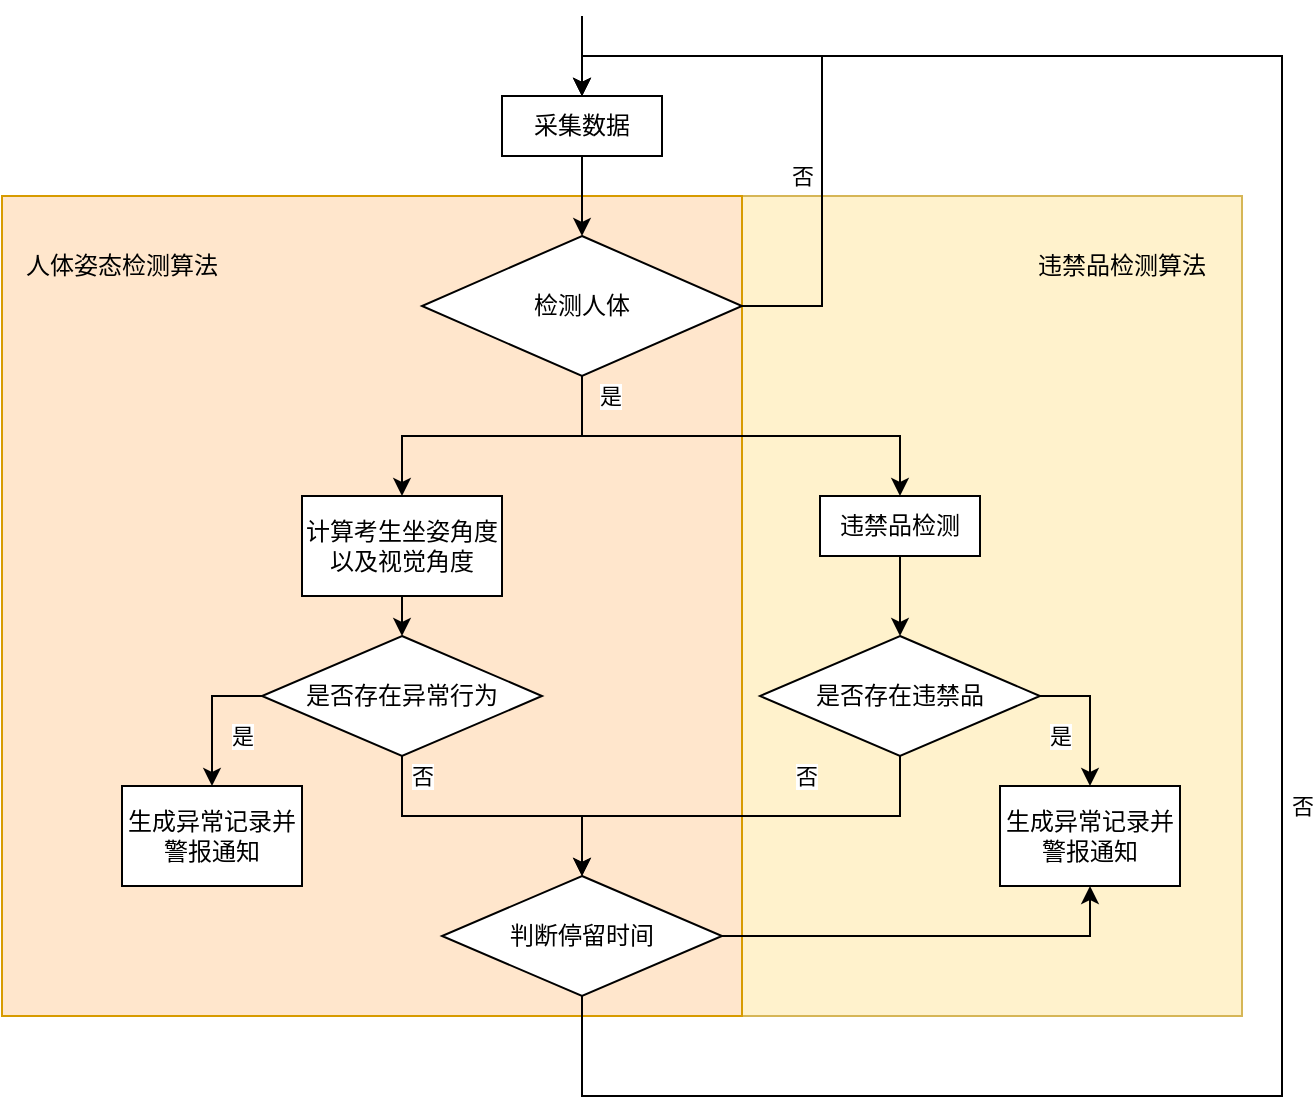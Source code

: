 <mxfile version="22.1.18" type="github">
  <diagram name="第 1 页" id="cXNGWA-zru0SS1t2wgvX">
    <mxGraphModel dx="837" dy="632" grid="1" gridSize="10" guides="1" tooltips="1" connect="1" arrows="1" fold="1" page="1" pageScale="1" pageWidth="827" pageHeight="1169" math="0" shadow="0">
      <root>
        <mxCell id="0" />
        <mxCell id="1" parent="0" />
        <mxCell id="xcD2mLkFD6Cfy0FQ_EIR-45" value="" style="rounded=0;whiteSpace=wrap;html=1;fillColor=#fff2cc;strokeColor=#d6b656;" vertex="1" parent="1">
          <mxGeometry x="450" y="240" width="250" height="410" as="geometry" />
        </mxCell>
        <mxCell id="xcD2mLkFD6Cfy0FQ_EIR-43" value="" style="rounded=0;whiteSpace=wrap;html=1;fillColor=#ffe6cc;strokeColor=#d79b00;" vertex="1" parent="1">
          <mxGeometry x="80" y="240" width="370" height="410" as="geometry" />
        </mxCell>
        <mxCell id="xcD2mLkFD6Cfy0FQ_EIR-6" style="edgeStyle=orthogonalEdgeStyle;rounded=0;orthogonalLoop=1;jettySize=auto;html=1;exitX=0.5;exitY=1;exitDx=0;exitDy=0;entryX=0.5;entryY=0;entryDx=0;entryDy=0;" edge="1" parent="1" source="xcD2mLkFD6Cfy0FQ_EIR-1" target="xcD2mLkFD6Cfy0FQ_EIR-4">
          <mxGeometry relative="1" as="geometry" />
        </mxCell>
        <mxCell id="xcD2mLkFD6Cfy0FQ_EIR-7" style="edgeStyle=orthogonalEdgeStyle;rounded=0;orthogonalLoop=1;jettySize=auto;html=1;exitX=0.5;exitY=0;exitDx=0;exitDy=0;startArrow=classic;startFill=1;endArrow=none;endFill=0;" edge="1" parent="1" source="xcD2mLkFD6Cfy0FQ_EIR-1">
          <mxGeometry relative="1" as="geometry">
            <mxPoint x="370" y="150" as="targetPoint" />
          </mxGeometry>
        </mxCell>
        <mxCell id="xcD2mLkFD6Cfy0FQ_EIR-1" value="采集数据" style="rounded=0;whiteSpace=wrap;html=1;" vertex="1" parent="1">
          <mxGeometry x="330" y="190" width="80" height="30" as="geometry" />
        </mxCell>
        <mxCell id="xcD2mLkFD6Cfy0FQ_EIR-5" style="edgeStyle=orthogonalEdgeStyle;rounded=0;orthogonalLoop=1;jettySize=auto;html=1;exitX=0.5;exitY=1;exitDx=0;exitDy=0;entryX=0.5;entryY=0;entryDx=0;entryDy=0;" edge="1" parent="1" source="xcD2mLkFD6Cfy0FQ_EIR-4" target="xcD2mLkFD6Cfy0FQ_EIR-12">
          <mxGeometry relative="1" as="geometry">
            <mxPoint x="270" y="390" as="targetPoint" />
          </mxGeometry>
        </mxCell>
        <mxCell id="xcD2mLkFD6Cfy0FQ_EIR-10" value="是" style="edgeLabel;html=1;align=center;verticalAlign=middle;resizable=0;points=[];" vertex="1" connectable="0" parent="xcD2mLkFD6Cfy0FQ_EIR-5">
          <mxGeometry x="-0.067" y="1" relative="1" as="geometry">
            <mxPoint x="54" y="-21" as="offset" />
          </mxGeometry>
        </mxCell>
        <mxCell id="xcD2mLkFD6Cfy0FQ_EIR-8" style="edgeStyle=orthogonalEdgeStyle;rounded=0;orthogonalLoop=1;jettySize=auto;html=1;exitX=1;exitY=0.5;exitDx=0;exitDy=0;entryX=0.5;entryY=0;entryDx=0;entryDy=0;" edge="1" parent="1" source="xcD2mLkFD6Cfy0FQ_EIR-4" target="xcD2mLkFD6Cfy0FQ_EIR-1">
          <mxGeometry relative="1" as="geometry">
            <Array as="points">
              <mxPoint x="490" y="295" />
              <mxPoint x="490" y="170" />
              <mxPoint x="370" y="170" />
            </Array>
          </mxGeometry>
        </mxCell>
        <mxCell id="xcD2mLkFD6Cfy0FQ_EIR-9" value="否" style="edgeLabel;html=1;align=center;verticalAlign=middle;resizable=0;points=[];" vertex="1" connectable="0" parent="xcD2mLkFD6Cfy0FQ_EIR-8">
          <mxGeometry x="-0.338" y="4" relative="1" as="geometry">
            <mxPoint x="-6" y="-4" as="offset" />
          </mxGeometry>
        </mxCell>
        <mxCell id="xcD2mLkFD6Cfy0FQ_EIR-14" style="edgeStyle=orthogonalEdgeStyle;rounded=0;orthogonalLoop=1;jettySize=auto;html=1;exitX=0.5;exitY=1;exitDx=0;exitDy=0;entryX=0.5;entryY=0;entryDx=0;entryDy=0;" edge="1" parent="1" source="xcD2mLkFD6Cfy0FQ_EIR-4" target="xcD2mLkFD6Cfy0FQ_EIR-13">
          <mxGeometry relative="1" as="geometry" />
        </mxCell>
        <mxCell id="xcD2mLkFD6Cfy0FQ_EIR-4" value="检测人体" style="rhombus;whiteSpace=wrap;html=1;" vertex="1" parent="1">
          <mxGeometry x="290" y="260" width="160" height="70" as="geometry" />
        </mxCell>
        <mxCell id="xcD2mLkFD6Cfy0FQ_EIR-16" style="edgeStyle=orthogonalEdgeStyle;rounded=0;orthogonalLoop=1;jettySize=auto;html=1;exitX=0.5;exitY=1;exitDx=0;exitDy=0;entryX=0.5;entryY=0;entryDx=0;entryDy=0;" edge="1" parent="1" source="xcD2mLkFD6Cfy0FQ_EIR-12" target="xcD2mLkFD6Cfy0FQ_EIR-15">
          <mxGeometry relative="1" as="geometry" />
        </mxCell>
        <mxCell id="xcD2mLkFD6Cfy0FQ_EIR-12" value="计算考生坐姿角度以及视觉角度" style="rounded=0;whiteSpace=wrap;html=1;" vertex="1" parent="1">
          <mxGeometry x="230" y="390" width="100" height="50" as="geometry" />
        </mxCell>
        <mxCell id="xcD2mLkFD6Cfy0FQ_EIR-27" style="edgeStyle=orthogonalEdgeStyle;rounded=0;orthogonalLoop=1;jettySize=auto;html=1;exitX=0.5;exitY=1;exitDx=0;exitDy=0;entryX=0.5;entryY=0;entryDx=0;entryDy=0;" edge="1" parent="1" source="xcD2mLkFD6Cfy0FQ_EIR-13" target="xcD2mLkFD6Cfy0FQ_EIR-20">
          <mxGeometry relative="1" as="geometry" />
        </mxCell>
        <mxCell id="xcD2mLkFD6Cfy0FQ_EIR-13" value="违禁品检测" style="rounded=0;whiteSpace=wrap;html=1;" vertex="1" parent="1">
          <mxGeometry x="489" y="390" width="80" height="30" as="geometry" />
        </mxCell>
        <mxCell id="xcD2mLkFD6Cfy0FQ_EIR-21" style="edgeStyle=orthogonalEdgeStyle;rounded=0;orthogonalLoop=1;jettySize=auto;html=1;exitX=0.5;exitY=1;exitDx=0;exitDy=0;" edge="1" parent="1" source="xcD2mLkFD6Cfy0FQ_EIR-15" target="xcD2mLkFD6Cfy0FQ_EIR-17">
          <mxGeometry relative="1" as="geometry">
            <Array as="points">
              <mxPoint x="280" y="550" />
              <mxPoint x="370" y="550" />
            </Array>
          </mxGeometry>
        </mxCell>
        <mxCell id="xcD2mLkFD6Cfy0FQ_EIR-42" value="否" style="edgeLabel;html=1;align=center;verticalAlign=middle;resizable=0;points=[];" vertex="1" connectable="0" parent="xcD2mLkFD6Cfy0FQ_EIR-21">
          <mxGeometry x="-0.107" y="-2" relative="1" as="geometry">
            <mxPoint x="-27" y="-22" as="offset" />
          </mxGeometry>
        </mxCell>
        <mxCell id="xcD2mLkFD6Cfy0FQ_EIR-33" style="edgeStyle=orthogonalEdgeStyle;rounded=0;orthogonalLoop=1;jettySize=auto;html=1;exitX=0;exitY=0.5;exitDx=0;exitDy=0;entryX=0.5;entryY=0;entryDx=0;entryDy=0;" edge="1" parent="1" source="xcD2mLkFD6Cfy0FQ_EIR-15" target="xcD2mLkFD6Cfy0FQ_EIR-32">
          <mxGeometry relative="1" as="geometry" />
        </mxCell>
        <mxCell id="xcD2mLkFD6Cfy0FQ_EIR-37" value="是" style="edgeLabel;html=1;align=center;verticalAlign=middle;resizable=0;points=[];" vertex="1" connectable="0" parent="xcD2mLkFD6Cfy0FQ_EIR-33">
          <mxGeometry y="1" relative="1" as="geometry">
            <mxPoint x="14" y="10" as="offset" />
          </mxGeometry>
        </mxCell>
        <mxCell id="xcD2mLkFD6Cfy0FQ_EIR-15" value="是否存在异常行为" style="rhombus;whiteSpace=wrap;html=1;" vertex="1" parent="1">
          <mxGeometry x="210" y="460" width="140" height="60" as="geometry" />
        </mxCell>
        <mxCell id="xcD2mLkFD6Cfy0FQ_EIR-18" style="edgeStyle=orthogonalEdgeStyle;rounded=0;orthogonalLoop=1;jettySize=auto;html=1;exitX=0.5;exitY=1;exitDx=0;exitDy=0;entryX=0.5;entryY=0;entryDx=0;entryDy=0;" edge="1" parent="1" source="xcD2mLkFD6Cfy0FQ_EIR-17" target="xcD2mLkFD6Cfy0FQ_EIR-1">
          <mxGeometry relative="1" as="geometry">
            <mxPoint x="370" y="690" as="targetPoint" />
            <Array as="points">
              <mxPoint x="370" y="690" />
              <mxPoint x="720" y="690" />
              <mxPoint x="720" y="170" />
              <mxPoint x="370" y="170" />
            </Array>
          </mxGeometry>
        </mxCell>
        <mxCell id="xcD2mLkFD6Cfy0FQ_EIR-19" value="否" style="edgeLabel;html=1;align=center;verticalAlign=middle;resizable=0;points=[];" vertex="1" connectable="0" parent="xcD2mLkFD6Cfy0FQ_EIR-18">
          <mxGeometry x="-0.174" relative="1" as="geometry">
            <mxPoint x="10" y="-12" as="offset" />
          </mxGeometry>
        </mxCell>
        <mxCell id="xcD2mLkFD6Cfy0FQ_EIR-44" style="edgeStyle=orthogonalEdgeStyle;rounded=0;orthogonalLoop=1;jettySize=auto;html=1;exitX=1;exitY=0.5;exitDx=0;exitDy=0;entryX=0.5;entryY=1;entryDx=0;entryDy=0;" edge="1" parent="1" source="xcD2mLkFD6Cfy0FQ_EIR-17" target="xcD2mLkFD6Cfy0FQ_EIR-23">
          <mxGeometry relative="1" as="geometry" />
        </mxCell>
        <mxCell id="xcD2mLkFD6Cfy0FQ_EIR-17" value="判断停留时间" style="rhombus;whiteSpace=wrap;html=1;" vertex="1" parent="1">
          <mxGeometry x="300" y="580" width="140" height="60" as="geometry" />
        </mxCell>
        <mxCell id="xcD2mLkFD6Cfy0FQ_EIR-31" style="edgeStyle=orthogonalEdgeStyle;rounded=0;orthogonalLoop=1;jettySize=auto;html=1;exitX=1;exitY=0.5;exitDx=0;exitDy=0;entryX=0.5;entryY=0;entryDx=0;entryDy=0;" edge="1" parent="1" source="xcD2mLkFD6Cfy0FQ_EIR-20" target="xcD2mLkFD6Cfy0FQ_EIR-23">
          <mxGeometry relative="1" as="geometry" />
        </mxCell>
        <mxCell id="xcD2mLkFD6Cfy0FQ_EIR-39" value="是" style="edgeLabel;html=1;align=center;verticalAlign=middle;resizable=0;points=[];" vertex="1" connectable="0" parent="xcD2mLkFD6Cfy0FQ_EIR-31">
          <mxGeometry x="-0.029" y="1" relative="1" as="geometry">
            <mxPoint x="-16" y="11" as="offset" />
          </mxGeometry>
        </mxCell>
        <mxCell id="xcD2mLkFD6Cfy0FQ_EIR-35" style="edgeStyle=orthogonalEdgeStyle;rounded=0;orthogonalLoop=1;jettySize=auto;html=1;exitX=0.5;exitY=1;exitDx=0;exitDy=0;entryX=0.5;entryY=0;entryDx=0;entryDy=0;" edge="1" parent="1" source="xcD2mLkFD6Cfy0FQ_EIR-20" target="xcD2mLkFD6Cfy0FQ_EIR-17">
          <mxGeometry relative="1" as="geometry" />
        </mxCell>
        <mxCell id="xcD2mLkFD6Cfy0FQ_EIR-41" value="否" style="edgeLabel;html=1;align=center;verticalAlign=middle;resizable=0;points=[];" vertex="1" connectable="0" parent="xcD2mLkFD6Cfy0FQ_EIR-35">
          <mxGeometry x="0.08" relative="1" as="geometry">
            <mxPoint x="41" y="-20" as="offset" />
          </mxGeometry>
        </mxCell>
        <mxCell id="xcD2mLkFD6Cfy0FQ_EIR-20" value="是否存在违禁品" style="rhombus;whiteSpace=wrap;html=1;" vertex="1" parent="1">
          <mxGeometry x="459" y="460" width="140" height="60" as="geometry" />
        </mxCell>
        <mxCell id="xcD2mLkFD6Cfy0FQ_EIR-23" value="生成异常记录并警报通知" style="rounded=0;whiteSpace=wrap;html=1;" vertex="1" parent="1">
          <mxGeometry x="579" y="535" width="90" height="50" as="geometry" />
        </mxCell>
        <mxCell id="xcD2mLkFD6Cfy0FQ_EIR-32" value="生成异常记录并警报通知" style="rounded=0;whiteSpace=wrap;html=1;" vertex="1" parent="1">
          <mxGeometry x="140" y="535" width="90" height="50" as="geometry" />
        </mxCell>
        <mxCell id="xcD2mLkFD6Cfy0FQ_EIR-46" value="人体姿态检测算法" style="text;html=1;strokeColor=none;fillColor=none;align=center;verticalAlign=middle;whiteSpace=wrap;rounded=0;" vertex="1" parent="1">
          <mxGeometry x="90" y="260" width="100" height="30" as="geometry" />
        </mxCell>
        <mxCell id="xcD2mLkFD6Cfy0FQ_EIR-47" value="违禁品检测算法" style="text;html=1;strokeColor=none;fillColor=none;align=center;verticalAlign=middle;whiteSpace=wrap;rounded=0;" vertex="1" parent="1">
          <mxGeometry x="590" y="260" width="100" height="30" as="geometry" />
        </mxCell>
      </root>
    </mxGraphModel>
  </diagram>
</mxfile>
